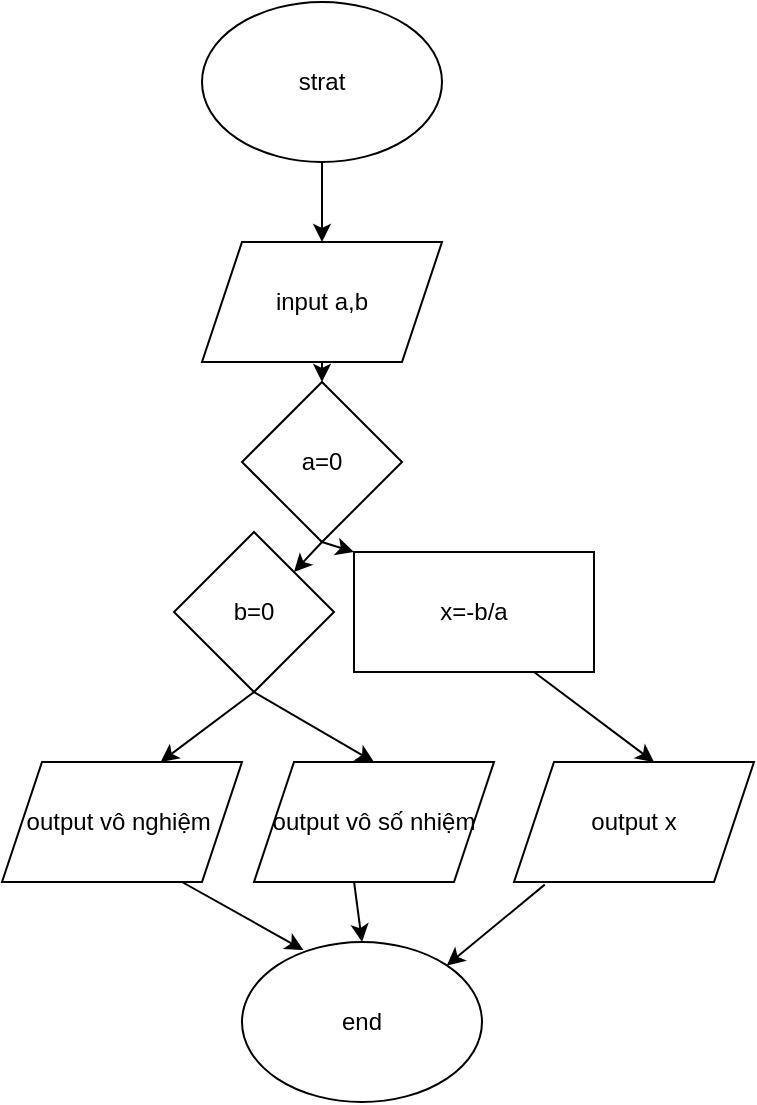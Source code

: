 <mxfile version="24.8.6">
  <diagram id="C5RBs43oDa-KdzZeNtuy" name="Page-1">
    <mxGraphModel dx="750" dy="421" grid="1" gridSize="10" guides="1" tooltips="1" connect="1" arrows="1" fold="1" page="1" pageScale="1" pageWidth="827" pageHeight="1169" math="0" shadow="0">
      <root>
        <mxCell id="WIyWlLk6GJQsqaUBKTNV-0" />
        <mxCell id="WIyWlLk6GJQsqaUBKTNV-1" parent="WIyWlLk6GJQsqaUBKTNV-0" />
        <mxCell id="dy-hRUsOdiSQdWO50wfR-7" value="output x" style="shape=parallelogram;perimeter=parallelogramPerimeter;whiteSpace=wrap;html=1;fixedSize=1;" parent="WIyWlLk6GJQsqaUBKTNV-1" vertex="1">
          <mxGeometry x="450" y="620" width="120" height="60" as="geometry" />
        </mxCell>
        <mxCell id="dy-hRUsOdiSQdWO50wfR-8" value="input a,b" style="shape=parallelogram;perimeter=parallelogramPerimeter;whiteSpace=wrap;html=1;fixedSize=1;" parent="WIyWlLk6GJQsqaUBKTNV-1" vertex="1">
          <mxGeometry x="294" y="360" width="120" height="60" as="geometry" />
        </mxCell>
        <mxCell id="699xTiVUoEjgdAIoJnHB-0" value="strat" style="ellipse;whiteSpace=wrap;html=1;" vertex="1" parent="WIyWlLk6GJQsqaUBKTNV-1">
          <mxGeometry x="294" y="240" width="120" height="80" as="geometry" />
        </mxCell>
        <mxCell id="699xTiVUoEjgdAIoJnHB-1" value="b=0" style="rhombus;whiteSpace=wrap;html=1;" vertex="1" parent="WIyWlLk6GJQsqaUBKTNV-1">
          <mxGeometry x="280" y="505" width="80" height="80" as="geometry" />
        </mxCell>
        <mxCell id="699xTiVUoEjgdAIoJnHB-2" value="a=0" style="rhombus;whiteSpace=wrap;html=1;" vertex="1" parent="WIyWlLk6GJQsqaUBKTNV-1">
          <mxGeometry x="314" y="430" width="80" height="80" as="geometry" />
        </mxCell>
        <mxCell id="699xTiVUoEjgdAIoJnHB-3" value="output vô nghiệm&amp;nbsp;" style="shape=parallelogram;perimeter=parallelogramPerimeter;whiteSpace=wrap;html=1;fixedSize=1;" vertex="1" parent="WIyWlLk6GJQsqaUBKTNV-1">
          <mxGeometry x="194" y="620" width="120" height="60" as="geometry" />
        </mxCell>
        <mxCell id="699xTiVUoEjgdAIoJnHB-4" value="output vô số nhiệm" style="shape=parallelogram;perimeter=parallelogramPerimeter;whiteSpace=wrap;html=1;fixedSize=1;" vertex="1" parent="WIyWlLk6GJQsqaUBKTNV-1">
          <mxGeometry x="320" y="620" width="120" height="60" as="geometry" />
        </mxCell>
        <mxCell id="699xTiVUoEjgdAIoJnHB-5" value="x=-b/a" style="rounded=0;whiteSpace=wrap;html=1;" vertex="1" parent="WIyWlLk6GJQsqaUBKTNV-1">
          <mxGeometry x="370" y="515" width="120" height="60" as="geometry" />
        </mxCell>
        <mxCell id="699xTiVUoEjgdAIoJnHB-6" value="" style="endArrow=classic;html=1;rounded=0;exitX=0.5;exitY=1;exitDx=0;exitDy=0;entryX=0.5;entryY=0;entryDx=0;entryDy=0;" edge="1" parent="WIyWlLk6GJQsqaUBKTNV-1" source="699xTiVUoEjgdAIoJnHB-0" target="dy-hRUsOdiSQdWO50wfR-8">
          <mxGeometry width="50" height="50" relative="1" as="geometry">
            <mxPoint x="440" y="530" as="sourcePoint" />
            <mxPoint x="440" y="590" as="targetPoint" />
          </mxGeometry>
        </mxCell>
        <mxCell id="699xTiVUoEjgdAIoJnHB-7" value="" style="endArrow=classic;html=1;rounded=0;exitX=0.5;exitY=1;exitDx=0;exitDy=0;entryX=0.5;entryY=0;entryDx=0;entryDy=0;" edge="1" parent="WIyWlLk6GJQsqaUBKTNV-1" source="dy-hRUsOdiSQdWO50wfR-8" target="699xTiVUoEjgdAIoJnHB-2">
          <mxGeometry width="50" height="50" relative="1" as="geometry">
            <mxPoint x="440" y="530" as="sourcePoint" />
            <mxPoint x="440" y="600" as="targetPoint" />
          </mxGeometry>
        </mxCell>
        <mxCell id="699xTiVUoEjgdAIoJnHB-8" value="" style="endArrow=classic;html=1;rounded=0;entryX=1;entryY=0;entryDx=0;entryDy=0;exitX=0.5;exitY=1;exitDx=0;exitDy=0;" edge="1" parent="WIyWlLk6GJQsqaUBKTNV-1" source="699xTiVUoEjgdAIoJnHB-2" target="699xTiVUoEjgdAIoJnHB-1">
          <mxGeometry width="50" height="50" relative="1" as="geometry">
            <mxPoint x="440" y="530" as="sourcePoint" />
            <mxPoint x="490" y="480" as="targetPoint" />
          </mxGeometry>
        </mxCell>
        <mxCell id="699xTiVUoEjgdAIoJnHB-9" value="" style="endArrow=classic;html=1;rounded=0;exitX=0.5;exitY=1;exitDx=0;exitDy=0;entryX=0;entryY=0;entryDx=0;entryDy=0;" edge="1" parent="WIyWlLk6GJQsqaUBKTNV-1" source="699xTiVUoEjgdAIoJnHB-2" target="699xTiVUoEjgdAIoJnHB-5">
          <mxGeometry width="50" height="50" relative="1" as="geometry">
            <mxPoint x="440" y="530" as="sourcePoint" />
            <mxPoint x="520" y="570" as="targetPoint" />
          </mxGeometry>
        </mxCell>
        <mxCell id="699xTiVUoEjgdAIoJnHB-10" value="" style="endArrow=classic;html=1;rounded=0;exitX=0.75;exitY=1;exitDx=0;exitDy=0;" edge="1" parent="WIyWlLk6GJQsqaUBKTNV-1" source="699xTiVUoEjgdAIoJnHB-5">
          <mxGeometry width="50" height="50" relative="1" as="geometry">
            <mxPoint x="440" y="530" as="sourcePoint" />
            <mxPoint x="520" y="620" as="targetPoint" />
          </mxGeometry>
        </mxCell>
        <mxCell id="699xTiVUoEjgdAIoJnHB-11" value="" style="endArrow=classic;html=1;rounded=0;entryX=0.661;entryY=0;entryDx=0;entryDy=0;entryPerimeter=0;exitX=0.5;exitY=1;exitDx=0;exitDy=0;" edge="1" parent="WIyWlLk6GJQsqaUBKTNV-1" source="699xTiVUoEjgdAIoJnHB-1" target="699xTiVUoEjgdAIoJnHB-3">
          <mxGeometry width="50" height="50" relative="1" as="geometry">
            <mxPoint x="440" y="530" as="sourcePoint" />
            <mxPoint x="490" y="480" as="targetPoint" />
          </mxGeometry>
        </mxCell>
        <mxCell id="699xTiVUoEjgdAIoJnHB-12" value="" style="endArrow=classic;html=1;rounded=0;entryX=0.5;entryY=0;entryDx=0;entryDy=0;exitX=0.5;exitY=1;exitDx=0;exitDy=0;" edge="1" parent="WIyWlLk6GJQsqaUBKTNV-1" source="699xTiVUoEjgdAIoJnHB-1" target="699xTiVUoEjgdAIoJnHB-4">
          <mxGeometry width="50" height="50" relative="1" as="geometry">
            <mxPoint x="440" y="530" as="sourcePoint" />
            <mxPoint x="490" y="480" as="targetPoint" />
          </mxGeometry>
        </mxCell>
        <mxCell id="699xTiVUoEjgdAIoJnHB-13" value="end" style="ellipse;whiteSpace=wrap;html=1;" vertex="1" parent="WIyWlLk6GJQsqaUBKTNV-1">
          <mxGeometry x="314" y="710" width="120" height="80" as="geometry" />
        </mxCell>
        <mxCell id="699xTiVUoEjgdAIoJnHB-14" value="" style="endArrow=classic;html=1;rounded=0;entryX=1;entryY=0;entryDx=0;entryDy=0;exitX=0.128;exitY=1.022;exitDx=0;exitDy=0;exitPerimeter=0;" edge="1" parent="WIyWlLk6GJQsqaUBKTNV-1" source="dy-hRUsOdiSQdWO50wfR-7" target="699xTiVUoEjgdAIoJnHB-13">
          <mxGeometry width="50" height="50" relative="1" as="geometry">
            <mxPoint x="440" y="730" as="sourcePoint" />
            <mxPoint x="490" y="680" as="targetPoint" />
          </mxGeometry>
        </mxCell>
        <mxCell id="699xTiVUoEjgdAIoJnHB-15" value="" style="endArrow=classic;html=1;rounded=0;entryX=0.5;entryY=0;entryDx=0;entryDy=0;exitX=0.417;exitY=1;exitDx=0;exitDy=0;exitPerimeter=0;" edge="1" parent="WIyWlLk6GJQsqaUBKTNV-1" source="699xTiVUoEjgdAIoJnHB-4" target="699xTiVUoEjgdAIoJnHB-13">
          <mxGeometry width="50" height="50" relative="1" as="geometry">
            <mxPoint x="440" y="730" as="sourcePoint" />
            <mxPoint x="490" y="680" as="targetPoint" />
          </mxGeometry>
        </mxCell>
        <mxCell id="699xTiVUoEjgdAIoJnHB-16" value="" style="endArrow=classic;html=1;rounded=0;entryX=0.256;entryY=0.05;entryDx=0;entryDy=0;entryPerimeter=0;exitX=0.75;exitY=1;exitDx=0;exitDy=0;" edge="1" parent="WIyWlLk6GJQsqaUBKTNV-1" source="699xTiVUoEjgdAIoJnHB-3" target="699xTiVUoEjgdAIoJnHB-13">
          <mxGeometry width="50" height="50" relative="1" as="geometry">
            <mxPoint x="440" y="730" as="sourcePoint" />
            <mxPoint x="490" y="680" as="targetPoint" />
          </mxGeometry>
        </mxCell>
      </root>
    </mxGraphModel>
  </diagram>
</mxfile>
